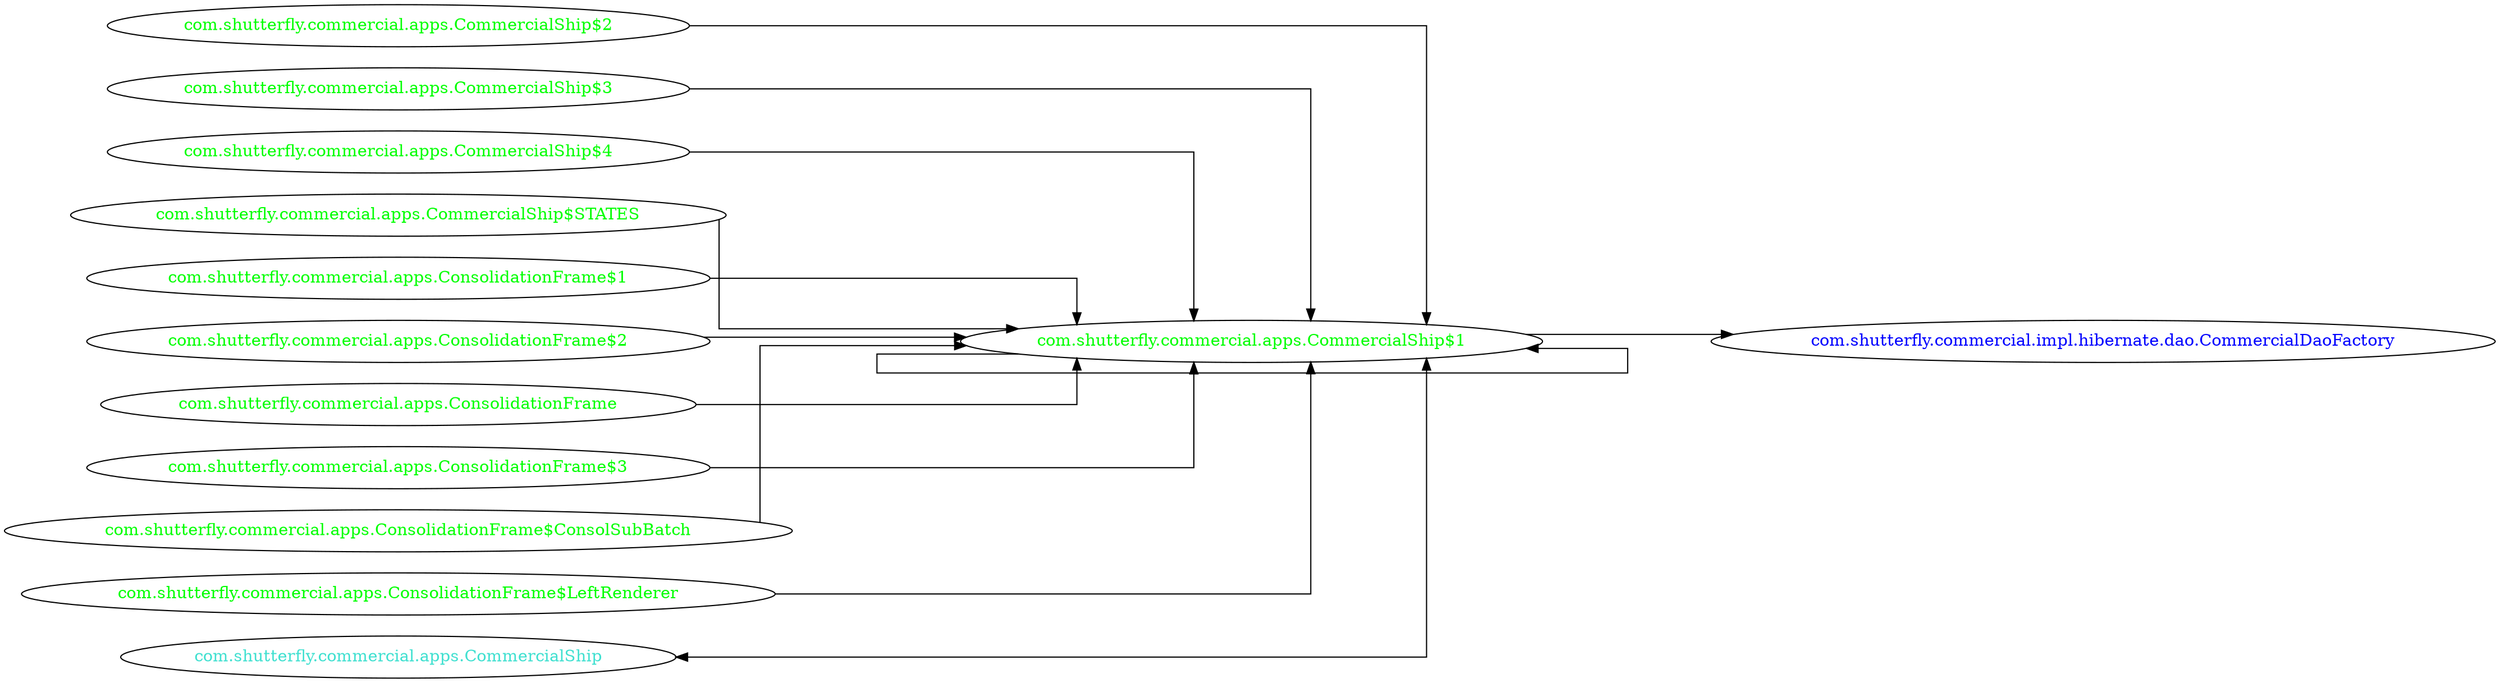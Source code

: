 digraph dependencyGraph {
 concentrate=true;
 ranksep="2.0";
 rankdir="LR"; 
 splines="ortho";
"com.shutterfly.commercial.apps.CommercialShip$1" [fontcolor="red"];
"com.shutterfly.commercial.impl.hibernate.dao.CommercialDaoFactory" [ fontcolor="blue" ];
"com.shutterfly.commercial.apps.CommercialShip$1"->"com.shutterfly.commercial.impl.hibernate.dao.CommercialDaoFactory";
"com.shutterfly.commercial.apps.CommercialShip$1" [ fontcolor="green" ];
"com.shutterfly.commercial.apps.CommercialShip$1"->"com.shutterfly.commercial.apps.CommercialShip$1";
"com.shutterfly.commercial.apps.CommercialShip$2" [ fontcolor="green" ];
"com.shutterfly.commercial.apps.CommercialShip$2"->"com.shutterfly.commercial.apps.CommercialShip$1";
"com.shutterfly.commercial.apps.CommercialShip$3" [ fontcolor="green" ];
"com.shutterfly.commercial.apps.CommercialShip$3"->"com.shutterfly.commercial.apps.CommercialShip$1";
"com.shutterfly.commercial.apps.CommercialShip$4" [ fontcolor="green" ];
"com.shutterfly.commercial.apps.CommercialShip$4"->"com.shutterfly.commercial.apps.CommercialShip$1";
"com.shutterfly.commercial.apps.CommercialShip$STATES" [ fontcolor="green" ];
"com.shutterfly.commercial.apps.CommercialShip$STATES"->"com.shutterfly.commercial.apps.CommercialShip$1";
"com.shutterfly.commercial.apps.ConsolidationFrame$1" [ fontcolor="green" ];
"com.shutterfly.commercial.apps.ConsolidationFrame$1"->"com.shutterfly.commercial.apps.CommercialShip$1";
"com.shutterfly.commercial.apps.ConsolidationFrame$2" [ fontcolor="green" ];
"com.shutterfly.commercial.apps.ConsolidationFrame$2"->"com.shutterfly.commercial.apps.CommercialShip$1";
"com.shutterfly.commercial.apps.ConsolidationFrame" [ fontcolor="green" ];
"com.shutterfly.commercial.apps.ConsolidationFrame"->"com.shutterfly.commercial.apps.CommercialShip$1";
"com.shutterfly.commercial.apps.ConsolidationFrame$3" [ fontcolor="green" ];
"com.shutterfly.commercial.apps.ConsolidationFrame$3"->"com.shutterfly.commercial.apps.CommercialShip$1";
"com.shutterfly.commercial.apps.ConsolidationFrame$ConsolSubBatch" [ fontcolor="green" ];
"com.shutterfly.commercial.apps.ConsolidationFrame$ConsolSubBatch"->"com.shutterfly.commercial.apps.CommercialShip$1";
"com.shutterfly.commercial.apps.ConsolidationFrame$LeftRenderer" [ fontcolor="green" ];
"com.shutterfly.commercial.apps.ConsolidationFrame$LeftRenderer"->"com.shutterfly.commercial.apps.CommercialShip$1";
"com.shutterfly.commercial.apps.CommercialShip" [ fontcolor="turquoise" ];
"com.shutterfly.commercial.apps.CommercialShip"->"com.shutterfly.commercial.apps.CommercialShip$1" [dir=both];
}